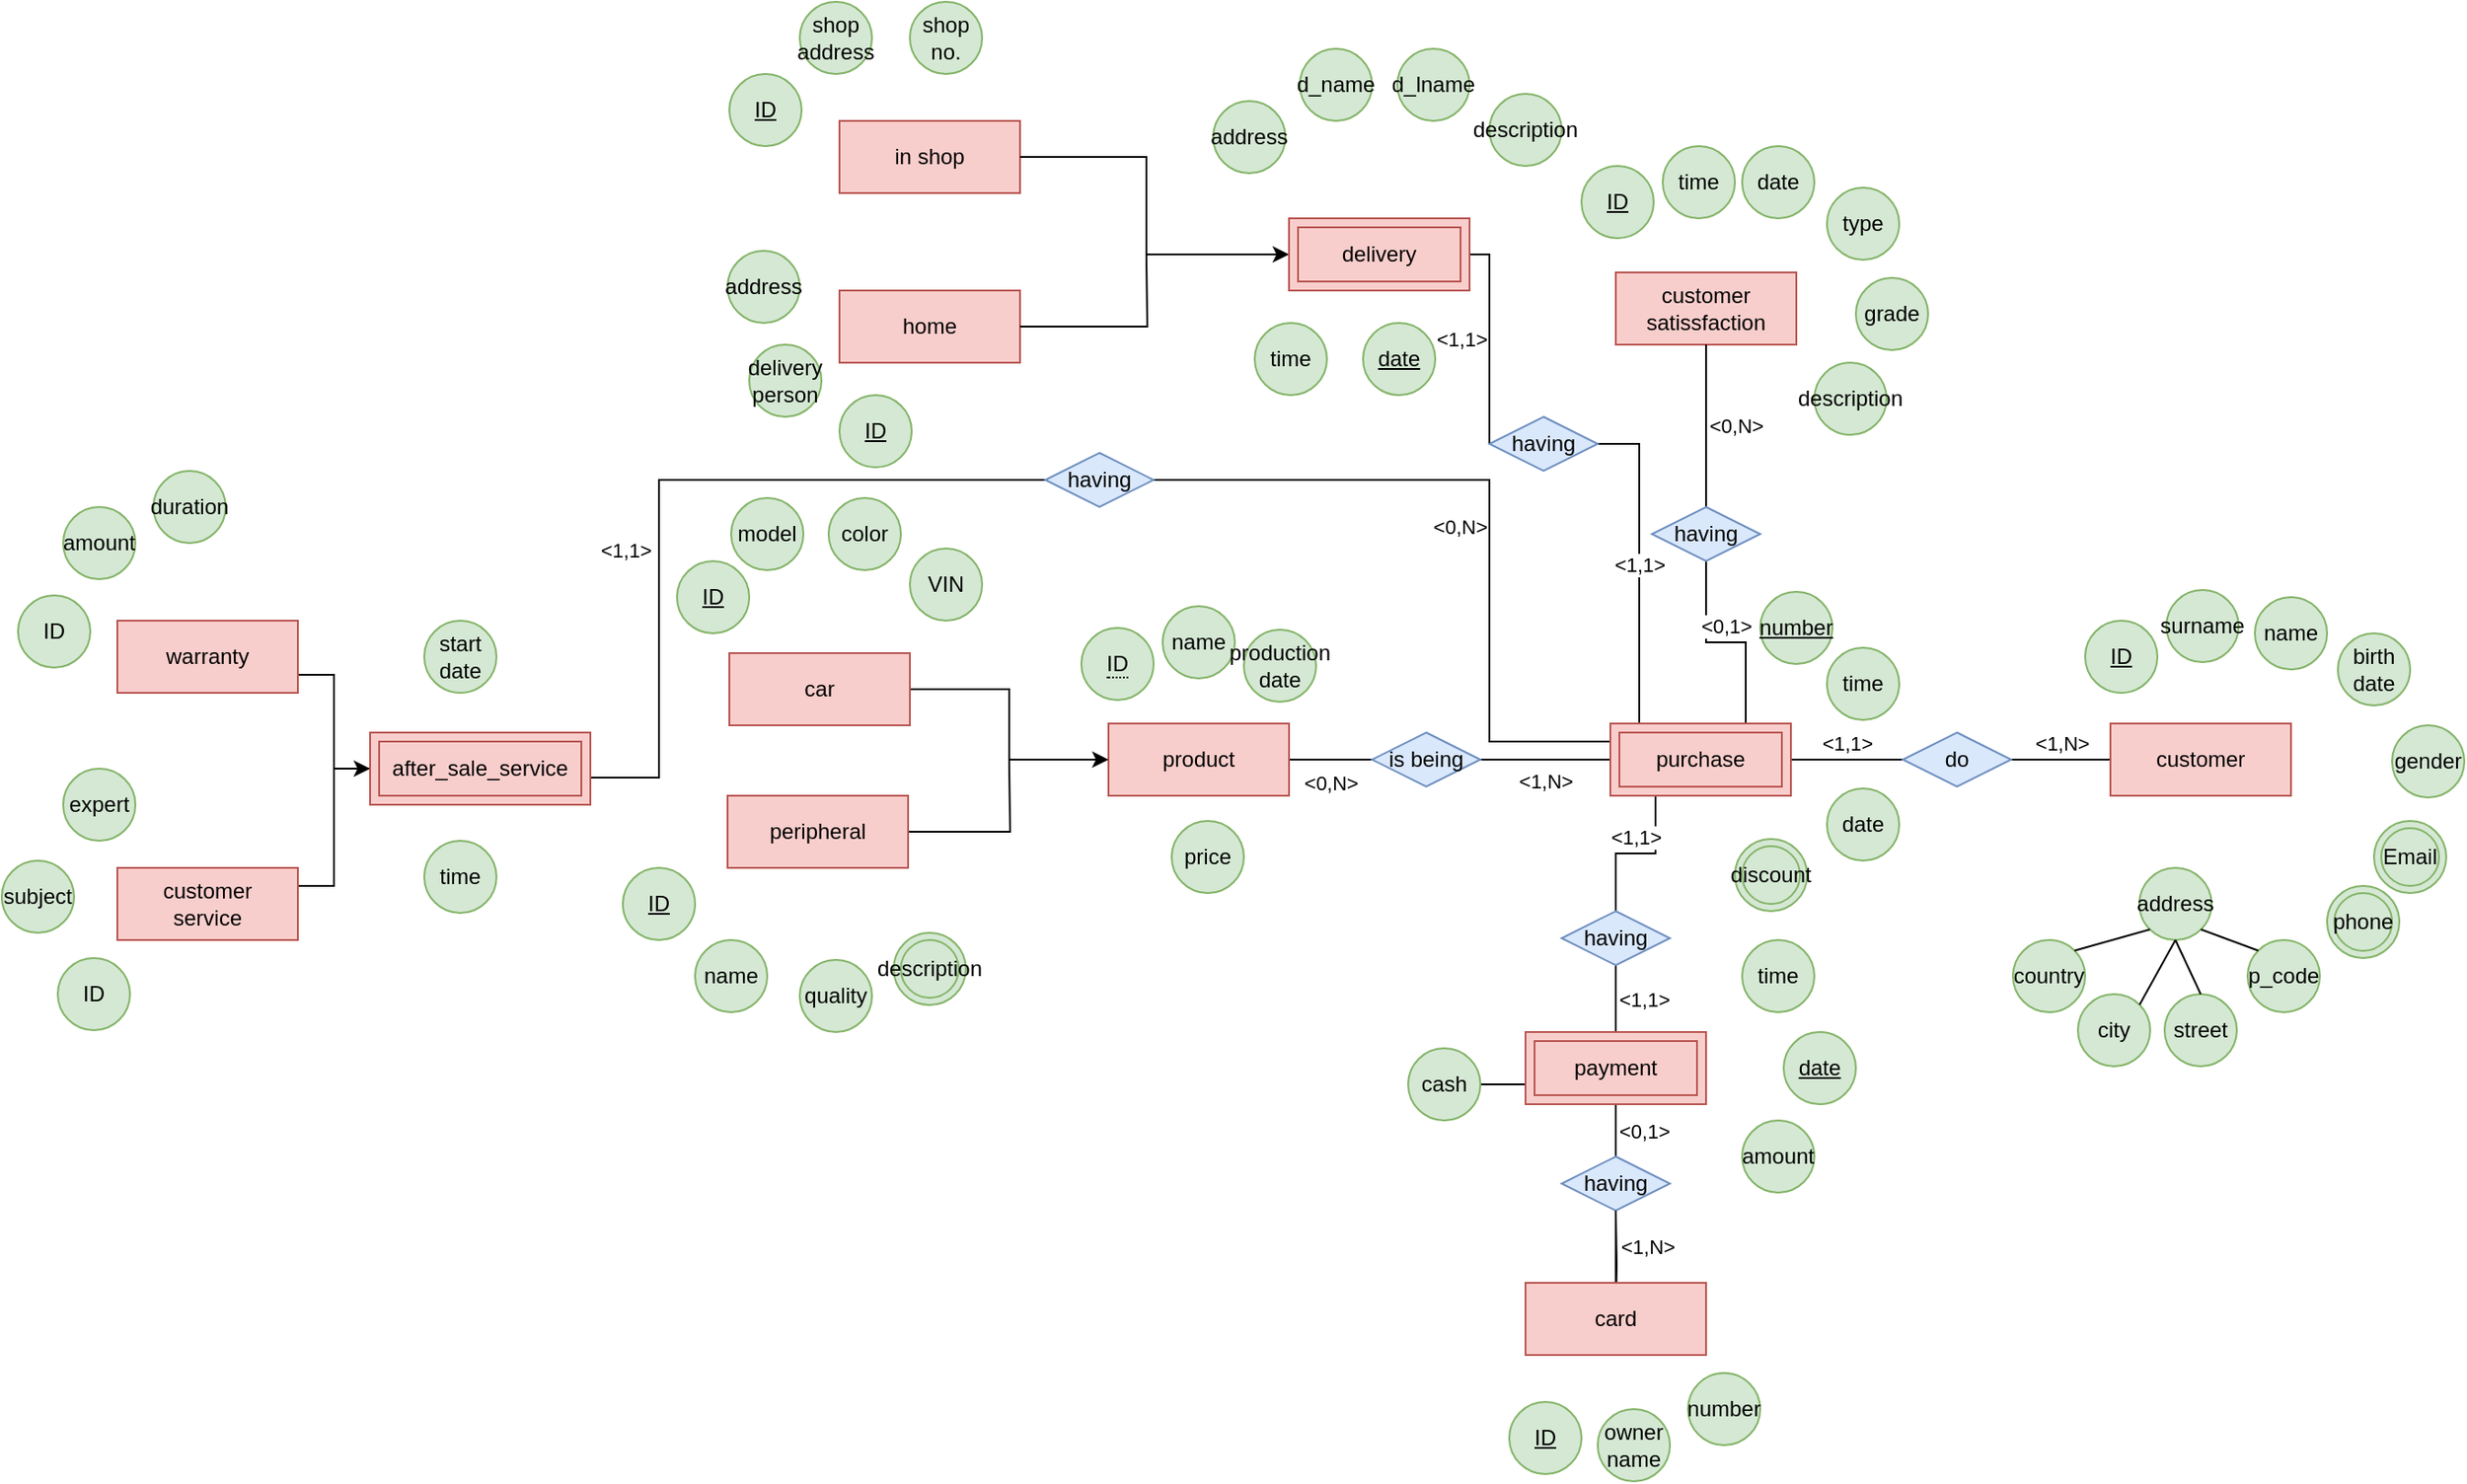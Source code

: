 <mxfile version="20.1.1" type="github">
  <diagram id="R2lEEEUBdFMjLlhIrx00" name="Page-1">
    <mxGraphModel dx="2773" dy="1679" grid="1" gridSize="10" guides="1" tooltips="1" connect="1" arrows="1" fold="1" page="1" pageScale="1" pageWidth="1100" pageHeight="850" math="0" shadow="0" extFonts="Permanent Marker^https://fonts.googleapis.com/css?family=Permanent+Marker">
      <root>
        <mxCell id="0" />
        <mxCell id="1" parent="0" />
        <mxCell id="QQLdnKHmHbcZTYwuZHdk-32" value="&amp;lt;1,N&amp;gt;" style="edgeStyle=orthogonalEdgeStyle;rounded=0;sketch=0;orthogonalLoop=1;jettySize=auto;exitX=0;exitY=0.5;exitDx=0;exitDy=0;entryX=1;entryY=0.5;entryDx=0;entryDy=0;endArrow=none;endFill=0;html=1;verticalAlign=bottom;" edge="1" parent="1" source="QQLdnKHmHbcZTYwuZHdk-13" target="QQLdnKHmHbcZTYwuZHdk-31">
          <mxGeometry relative="1" as="geometry">
            <mxPoint x="884" y="380" as="targetPoint" />
          </mxGeometry>
        </mxCell>
        <mxCell id="QQLdnKHmHbcZTYwuZHdk-13" value="customer" style="whiteSpace=wrap;html=1;align=center;rounded=0;sketch=0;fillColor=#f8cecc;strokeColor=#b85450;" vertex="1" parent="1">
          <mxGeometry x="864" y="360" width="100" height="40" as="geometry" />
        </mxCell>
        <mxCell id="QQLdnKHmHbcZTYwuZHdk-16" value="ID" style="ellipse;whiteSpace=wrap;html=1;align=center;rounded=0;sketch=0;fillColor=#d5e8d4;strokeColor=#82b366;fontStyle=4" vertex="1" parent="1">
          <mxGeometry x="850" y="303" width="40" height="40" as="geometry" />
        </mxCell>
        <mxCell id="QQLdnKHmHbcZTYwuZHdk-18" value="surname" style="ellipse;whiteSpace=wrap;html=1;align=center;rounded=0;sketch=0;fillColor=#d5e8d4;strokeColor=#82b366;" vertex="1" parent="1">
          <mxGeometry x="895" y="286" width="40" height="40" as="geometry" />
        </mxCell>
        <mxCell id="QQLdnKHmHbcZTYwuZHdk-19" value="name" style="ellipse;whiteSpace=wrap;html=1;align=center;rounded=0;sketch=0;fillColor=#d5e8d4;strokeColor=#82b366;fontStyle=0" vertex="1" parent="1">
          <mxGeometry x="944" y="290" width="40" height="40" as="geometry" />
        </mxCell>
        <mxCell id="QQLdnKHmHbcZTYwuZHdk-49" value="&amp;lt;0,N&amp;gt;" style="edgeStyle=orthogonalEdgeStyle;rounded=0;sketch=0;orthogonalLoop=1;jettySize=auto;html=1;exitX=1;exitY=0.5;exitDx=0;exitDy=0;entryX=0;entryY=0.5;entryDx=0;entryDy=0;endArrow=none;endFill=0;verticalAlign=top;" edge="1" parent="1" source="QQLdnKHmHbcZTYwuZHdk-22" target="QQLdnKHmHbcZTYwuZHdk-35">
          <mxGeometry relative="1" as="geometry" />
        </mxCell>
        <mxCell id="QQLdnKHmHbcZTYwuZHdk-22" value="product" style="whiteSpace=wrap;html=1;align=center;rounded=0;sketch=0;fillColor=#f8cecc;strokeColor=#b85450;" vertex="1" parent="1">
          <mxGeometry x="309" y="360" width="100" height="40" as="geometry" />
        </mxCell>
        <mxCell id="QQLdnKHmHbcZTYwuZHdk-23" value="&lt;span style=&quot;border-bottom: 1px dotted&quot;&gt;ID&lt;/span&gt;" style="ellipse;whiteSpace=wrap;html=1;align=center;rounded=0;sketch=0;fillColor=#d5e8d4;strokeColor=#82b366;" vertex="1" parent="1">
          <mxGeometry x="294" y="307" width="40" height="40" as="geometry" />
        </mxCell>
        <mxCell id="QQLdnKHmHbcZTYwuZHdk-24" value="name" style="ellipse;whiteSpace=wrap;html=1;align=center;rounded=0;sketch=0;fillColor=#d5e8d4;strokeColor=#82b366;" vertex="1" parent="1">
          <mxGeometry x="339" y="295" width="40" height="40" as="geometry" />
        </mxCell>
        <mxCell id="QQLdnKHmHbcZTYwuZHdk-25" value="production&lt;br&gt;date" style="ellipse;whiteSpace=wrap;html=1;align=center;rounded=0;sketch=0;fillColor=#d5e8d4;strokeColor=#82b366;" vertex="1" parent="1">
          <mxGeometry x="384" y="308" width="40" height="40" as="geometry" />
        </mxCell>
        <mxCell id="QQLdnKHmHbcZTYwuZHdk-36" value="&amp;lt;1,N&amp;gt;" style="edgeStyle=orthogonalEdgeStyle;rounded=0;sketch=0;orthogonalLoop=1;jettySize=auto;html=1;exitX=0;exitY=0.5;exitDx=0;exitDy=0;entryX=1;entryY=0.5;entryDx=0;entryDy=0;endArrow=none;endFill=0;verticalAlign=top;spacing=1;exitPerimeter=0;" edge="1" parent="1" source="QQLdnKHmHbcZTYwuZHdk-186" target="QQLdnKHmHbcZTYwuZHdk-35">
          <mxGeometry relative="1" as="geometry">
            <mxPoint x="587" y="380" as="sourcePoint" />
          </mxGeometry>
        </mxCell>
        <mxCell id="QQLdnKHmHbcZTYwuZHdk-40" value="&amp;lt;1,1&amp;gt;" style="edgeStyle=orthogonalEdgeStyle;rounded=0;sketch=0;orthogonalLoop=1;jettySize=auto;html=1;exitX=0.25;exitY=1;exitDx=0;exitDy=0;endArrow=none;endFill=0;entryX=0.5;entryY=0;entryDx=0;entryDy=0;verticalAlign=bottom;" edge="1" parent="1" source="QQLdnKHmHbcZTYwuZHdk-186" target="QQLdnKHmHbcZTYwuZHdk-39">
          <mxGeometry relative="1" as="geometry">
            <mxPoint x="637" y="400" as="sourcePoint" />
          </mxGeometry>
        </mxCell>
        <mxCell id="QQLdnKHmHbcZTYwuZHdk-91" value="&amp;lt;0,N&amp;gt;" style="edgeStyle=orthogonalEdgeStyle;rounded=0;sketch=0;orthogonalLoop=1;jettySize=auto;html=1;exitX=0;exitY=0.25;exitDx=0;exitDy=0;entryX=1;entryY=0.5;entryDx=0;entryDy=0;endArrow=none;endFill=0;labelPosition=left;verticalLabelPosition=bottom;align=right;verticalAlign=top;spacingBottom=0;" edge="1" parent="1" source="QQLdnKHmHbcZTYwuZHdk-186" target="QQLdnKHmHbcZTYwuZHdk-93">
          <mxGeometry relative="1" as="geometry">
            <mxPoint x="587" y="370" as="sourcePoint" />
            <Array as="points">
              <mxPoint x="520" y="370" />
              <mxPoint x="520" y="225" />
            </Array>
          </mxGeometry>
        </mxCell>
        <mxCell id="QQLdnKHmHbcZTYwuZHdk-96" value="&amp;lt;0,1&amp;gt;" style="edgeStyle=orthogonalEdgeStyle;rounded=0;sketch=0;orthogonalLoop=1;jettySize=auto;html=1;exitX=0.75;exitY=0;exitDx=0;exitDy=0;entryX=0.5;entryY=1;entryDx=0;entryDy=0;endArrow=none;endFill=0;verticalAlign=bottom;labelPosition=center;verticalLabelPosition=top;align=center;" edge="1" parent="1" source="QQLdnKHmHbcZTYwuZHdk-186" target="QQLdnKHmHbcZTYwuZHdk-95">
          <mxGeometry relative="1" as="geometry">
            <mxPoint x="662" y="360" as="sourcePoint" />
          </mxGeometry>
        </mxCell>
        <mxCell id="QQLdnKHmHbcZTYwuZHdk-33" value="&amp;lt;1,1&amp;gt;" style="edgeStyle=orthogonalEdgeStyle;rounded=0;sketch=0;orthogonalLoop=1;jettySize=auto;html=1;exitX=0;exitY=0.5;exitDx=0;exitDy=0;endArrow=none;endFill=0;verticalAlign=bottom;entryX=1;entryY=0.5;entryDx=0;entryDy=0;" edge="1" parent="1" source="QQLdnKHmHbcZTYwuZHdk-31" target="QQLdnKHmHbcZTYwuZHdk-186">
          <mxGeometry relative="1" as="geometry">
            <mxPoint x="690" y="380" as="targetPoint" />
          </mxGeometry>
        </mxCell>
        <mxCell id="QQLdnKHmHbcZTYwuZHdk-31" value="do" style="shape=rhombus;perimeter=rhombusPerimeter;whiteSpace=wrap;html=1;align=center;rounded=0;sketch=0;fillColor=#dae8fc;strokeColor=#6c8ebf;" vertex="1" parent="1">
          <mxGeometry x="749" y="365" width="60" height="30" as="geometry" />
        </mxCell>
        <mxCell id="QQLdnKHmHbcZTYwuZHdk-35" value="is being" style="shape=rhombus;perimeter=rhombusPerimeter;whiteSpace=wrap;html=1;align=center;rounded=0;sketch=0;fillColor=#dae8fc;strokeColor=#6c8ebf;" vertex="1" parent="1">
          <mxGeometry x="455" y="365" width="60" height="30" as="geometry" />
        </mxCell>
        <mxCell id="QQLdnKHmHbcZTYwuZHdk-54" value="&amp;lt;0,1&amp;gt;" style="edgeStyle=orthogonalEdgeStyle;rounded=0;sketch=0;orthogonalLoop=1;jettySize=auto;html=1;exitX=0.5;exitY=1;exitDx=0;exitDy=0;entryX=0.5;entryY=0;entryDx=0;entryDy=0;endArrow=none;endFill=0;labelPosition=right;verticalLabelPosition=middle;align=left;verticalAlign=middle;" edge="1" parent="1" source="QQLdnKHmHbcZTYwuZHdk-185" target="QQLdnKHmHbcZTYwuZHdk-53">
          <mxGeometry relative="1" as="geometry">
            <mxPoint x="590" y="570" as="sourcePoint" />
          </mxGeometry>
        </mxCell>
        <mxCell id="QQLdnKHmHbcZTYwuZHdk-41" value="&amp;lt;1,1&amp;gt;" style="edgeStyle=orthogonalEdgeStyle;rounded=0;sketch=0;orthogonalLoop=1;jettySize=auto;html=1;exitX=0.5;exitY=1;exitDx=0;exitDy=0;entryX=0.5;entryY=0;entryDx=0;entryDy=0;endArrow=none;endFill=0;labelPosition=right;verticalLabelPosition=middle;align=left;verticalAlign=middle;" edge="1" parent="1" source="QQLdnKHmHbcZTYwuZHdk-39" target="QQLdnKHmHbcZTYwuZHdk-185">
          <mxGeometry relative="1" as="geometry">
            <mxPoint x="590" y="530" as="targetPoint" />
          </mxGeometry>
        </mxCell>
        <mxCell id="QQLdnKHmHbcZTYwuZHdk-39" value="having" style="shape=rhombus;perimeter=rhombusPerimeter;whiteSpace=wrap;html=1;align=center;rounded=0;sketch=0;fillColor=#dae8fc;strokeColor=#6c8ebf;" vertex="1" parent="1">
          <mxGeometry x="560" y="464" width="60" height="30" as="geometry" />
        </mxCell>
        <mxCell id="QQLdnKHmHbcZTYwuZHdk-43" value="date" style="ellipse;whiteSpace=wrap;html=1;align=center;rounded=0;sketch=0;fillColor=#d5e8d4;strokeColor=#82b366;fontStyle=4" vertex="1" parent="1">
          <mxGeometry x="683" y="531" width="40" height="40" as="geometry" />
        </mxCell>
        <mxCell id="QQLdnKHmHbcZTYwuZHdk-44" value="amount" style="ellipse;whiteSpace=wrap;html=1;align=center;rounded=0;sketch=0;fillColor=#d5e8d4;strokeColor=#82b366;" vertex="1" parent="1">
          <mxGeometry x="660" y="580" width="40" height="40" as="geometry" />
        </mxCell>
        <mxCell id="QQLdnKHmHbcZTYwuZHdk-55" value="&amp;lt;1,N&amp;gt;" style="edgeStyle=orthogonalEdgeStyle;rounded=0;sketch=0;orthogonalLoop=1;jettySize=auto;html=1;exitX=0.5;exitY=1;exitDx=0;exitDy=0;entryX=0.5;entryY=0;entryDx=0;entryDy=0;endArrow=none;endFill=0;labelPosition=right;verticalLabelPosition=middle;align=left;verticalAlign=middle;" edge="1" parent="1" source="QQLdnKHmHbcZTYwuZHdk-53">
          <mxGeometry relative="1" as="geometry">
            <mxPoint x="590" y="670" as="targetPoint" />
          </mxGeometry>
        </mxCell>
        <mxCell id="QQLdnKHmHbcZTYwuZHdk-53" value="having" style="shape=rhombus;perimeter=rhombusPerimeter;whiteSpace=wrap;html=1;align=center;rounded=0;sketch=0;fillColor=#dae8fc;strokeColor=#6c8ebf;" vertex="1" parent="1">
          <mxGeometry x="560" y="600" width="60" height="30" as="geometry" />
        </mxCell>
        <mxCell id="QQLdnKHmHbcZTYwuZHdk-59" value="ID" style="ellipse;whiteSpace=wrap;html=1;align=center;rounded=0;sketch=0;fillColor=#d5e8d4;strokeColor=#82b366;fontStyle=4" vertex="1" parent="1">
          <mxGeometry x="531" y="736" width="40" height="40" as="geometry" />
        </mxCell>
        <mxCell id="QQLdnKHmHbcZTYwuZHdk-60" value="owner&lt;br&gt;name" style="ellipse;whiteSpace=wrap;html=1;align=center;rounded=0;sketch=0;fillColor=#d5e8d4;strokeColor=#82b366;" vertex="1" parent="1">
          <mxGeometry x="580" y="740" width="40" height="40" as="geometry" />
        </mxCell>
        <mxCell id="QQLdnKHmHbcZTYwuZHdk-65" style="edgeStyle=orthogonalEdgeStyle;rounded=0;sketch=0;orthogonalLoop=1;jettySize=auto;html=1;exitX=1;exitY=0.5;exitDx=0;exitDy=0;entryX=0;entryY=0.5;entryDx=0;entryDy=0;endArrow=none;endFill=0;" edge="1" parent="1" source="QQLdnKHmHbcZTYwuZHdk-64" target="QQLdnKHmHbcZTYwuZHdk-185">
          <mxGeometry relative="1" as="geometry">
            <mxPoint x="540" y="560" as="targetPoint" />
          </mxGeometry>
        </mxCell>
        <mxCell id="QQLdnKHmHbcZTYwuZHdk-64" value="cash" style="ellipse;whiteSpace=wrap;html=1;align=center;rounded=0;sketch=0;fillColor=#d5e8d4;strokeColor=#82b366;" vertex="1" parent="1">
          <mxGeometry x="475" y="540" width="40" height="40" as="geometry" />
        </mxCell>
        <mxCell id="QQLdnKHmHbcZTYwuZHdk-69" style="edgeStyle=orthogonalEdgeStyle;rounded=0;sketch=0;orthogonalLoop=1;jettySize=auto;html=1;exitX=1;exitY=0.5;exitDx=0;exitDy=0;entryX=0;entryY=0.5;entryDx=0;entryDy=0;endArrow=classic;endFill=1;" edge="1" parent="1" source="QQLdnKHmHbcZTYwuZHdk-70" target="QQLdnKHmHbcZTYwuZHdk-22">
          <mxGeometry relative="1" as="geometry">
            <mxPoint x="205" y="380" as="targetPoint" />
          </mxGeometry>
        </mxCell>
        <mxCell id="QQLdnKHmHbcZTYwuZHdk-70" value="car" style="whiteSpace=wrap;html=1;align=center;rounded=0;sketch=0;fillColor=#f8cecc;strokeColor=#b85450;" vertex="1" parent="1">
          <mxGeometry x="99" y="321" width="100" height="40" as="geometry" />
        </mxCell>
        <mxCell id="QQLdnKHmHbcZTYwuZHdk-71" value="ID" style="ellipse;whiteSpace=wrap;html=1;align=center;rounded=0;sketch=0;fillColor=#d5e8d4;strokeColor=#82b366;fontStyle=4" vertex="1" parent="1">
          <mxGeometry x="70" y="270" width="40" height="40" as="geometry" />
        </mxCell>
        <mxCell id="QQLdnKHmHbcZTYwuZHdk-72" value="model" style="ellipse;whiteSpace=wrap;html=1;align=center;rounded=0;sketch=0;fillColor=#d5e8d4;strokeColor=#82b366;" vertex="1" parent="1">
          <mxGeometry x="100" y="235" width="40" height="40" as="geometry" />
        </mxCell>
        <mxCell id="QQLdnKHmHbcZTYwuZHdk-73" value="color" style="ellipse;whiteSpace=wrap;html=1;align=center;rounded=0;sketch=0;fillColor=#d5e8d4;strokeColor=#82b366;" vertex="1" parent="1">
          <mxGeometry x="154" y="235" width="40" height="40" as="geometry" />
        </mxCell>
        <mxCell id="QQLdnKHmHbcZTYwuZHdk-89" style="edgeStyle=orthogonalEdgeStyle;rounded=0;sketch=0;orthogonalLoop=1;jettySize=auto;html=1;exitX=1;exitY=0.5;exitDx=0;exitDy=0;endArrow=none;endFill=0;" edge="1" parent="1" source="QQLdnKHmHbcZTYwuZHdk-84">
          <mxGeometry relative="1" as="geometry">
            <mxPoint x="254" y="380" as="targetPoint" />
          </mxGeometry>
        </mxCell>
        <mxCell id="QQLdnKHmHbcZTYwuZHdk-84" value="peripheral" style="whiteSpace=wrap;html=1;align=center;rounded=0;sketch=0;fillColor=#f8cecc;strokeColor=#b85450;" vertex="1" parent="1">
          <mxGeometry x="98" y="400" width="100" height="40" as="geometry" />
        </mxCell>
        <mxCell id="QQLdnKHmHbcZTYwuZHdk-86" value="ID" style="ellipse;whiteSpace=wrap;html=1;align=center;rounded=0;sketch=0;fillColor=#d5e8d4;strokeColor=#82b366;fontStyle=4" vertex="1" parent="1">
          <mxGeometry x="40" y="440" width="40" height="40" as="geometry" />
        </mxCell>
        <mxCell id="QQLdnKHmHbcZTYwuZHdk-88" value="name" style="ellipse;whiteSpace=wrap;html=1;align=center;rounded=0;sketch=0;fillColor=#d5e8d4;strokeColor=#82b366;" vertex="1" parent="1">
          <mxGeometry x="80" y="480" width="40" height="40" as="geometry" />
        </mxCell>
        <mxCell id="QQLdnKHmHbcZTYwuZHdk-92" value="customer&lt;br&gt;satissfaction" style="whiteSpace=wrap;html=1;align=center;rounded=0;sketch=0;fillColor=#f8cecc;strokeColor=#b85450;" vertex="1" parent="1">
          <mxGeometry x="590" y="110" width="100" height="40" as="geometry" />
        </mxCell>
        <mxCell id="QQLdnKHmHbcZTYwuZHdk-94" value="&amp;lt;1,1&amp;gt;" style="edgeStyle=orthogonalEdgeStyle;rounded=0;sketch=0;orthogonalLoop=1;jettySize=auto;html=1;exitX=0;exitY=0.5;exitDx=0;exitDy=0;entryX=1;entryY=0.5;entryDx=0;entryDy=0;endArrow=none;endFill=0;labelPosition=left;verticalLabelPosition=middle;align=right;verticalAlign=middle;horizontal=1;spacing=5;spacingBottom=-40;" edge="1" parent="1" source="QQLdnKHmHbcZTYwuZHdk-93" target="QQLdnKHmHbcZTYwuZHdk-183">
          <mxGeometry relative="1" as="geometry">
            <mxPoint y="380" as="targetPoint" />
            <Array as="points">
              <mxPoint x="60" y="225" />
              <mxPoint x="60" y="390" />
              <mxPoint y="390" />
              <mxPoint y="385" />
            </Array>
          </mxGeometry>
        </mxCell>
        <mxCell id="QQLdnKHmHbcZTYwuZHdk-93" value="having" style="shape=rhombus;perimeter=rhombusPerimeter;whiteSpace=wrap;html=1;align=center;rounded=0;sketch=0;fillColor=#dae8fc;strokeColor=#6c8ebf;" vertex="1" parent="1">
          <mxGeometry x="274" y="210" width="60" height="30" as="geometry" />
        </mxCell>
        <mxCell id="QQLdnKHmHbcZTYwuZHdk-97" value="&amp;lt;0,N&amp;gt;" style="edgeStyle=orthogonalEdgeStyle;rounded=0;sketch=0;orthogonalLoop=1;jettySize=auto;html=1;exitX=0.5;exitY=0;exitDx=0;exitDy=0;entryX=0.5;entryY=1;entryDx=0;entryDy=0;endArrow=none;endFill=0;labelPosition=right;verticalLabelPosition=middle;align=left;verticalAlign=middle;" edge="1" parent="1" source="QQLdnKHmHbcZTYwuZHdk-95" target="QQLdnKHmHbcZTYwuZHdk-92">
          <mxGeometry relative="1" as="geometry" />
        </mxCell>
        <mxCell id="QQLdnKHmHbcZTYwuZHdk-95" value="having" style="shape=rhombus;perimeter=rhombusPerimeter;whiteSpace=wrap;html=1;align=center;rounded=0;sketch=0;fillColor=#dae8fc;strokeColor=#6c8ebf;" vertex="1" parent="1">
          <mxGeometry x="610" y="240" width="60" height="30" as="geometry" />
        </mxCell>
        <mxCell id="QQLdnKHmHbcZTYwuZHdk-98" value="address" style="ellipse;whiteSpace=wrap;html=1;align=center;rounded=0;sketch=0;fillColor=#d5e8d4;strokeColor=#82b366;" vertex="1" parent="1">
          <mxGeometry x="880" y="440" width="40" height="40" as="geometry" />
        </mxCell>
        <mxCell id="QQLdnKHmHbcZTYwuZHdk-99" value="phone" style="ellipse;whiteSpace=wrap;html=1;align=center;rounded=0;sketch=0;shape=doubleEllipse;fillColor=#d5e8d4;strokeColor=#82b366;" vertex="1" parent="1">
          <mxGeometry x="984" y="450" width="40" height="40" as="geometry" />
        </mxCell>
        <mxCell id="QQLdnKHmHbcZTYwuZHdk-105" style="edgeStyle=orthogonalEdgeStyle;rounded=0;sketch=0;orthogonalLoop=1;jettySize=auto;html=1;exitX=1;exitY=0.75;exitDx=0;exitDy=0;entryX=0;entryY=0.5;entryDx=0;entryDy=0;endArrow=none;endFill=0;" edge="1" parent="1" source="QQLdnKHmHbcZTYwuZHdk-102" target="QQLdnKHmHbcZTYwuZHdk-183">
          <mxGeometry relative="1" as="geometry">
            <mxPoint x="-100" y="380" as="targetPoint" />
          </mxGeometry>
        </mxCell>
        <mxCell id="QQLdnKHmHbcZTYwuZHdk-102" value="warranty" style="whiteSpace=wrap;html=1;align=center;rounded=0;sketch=0;fillColor=#f8cecc;strokeColor=#b85450;" vertex="1" parent="1">
          <mxGeometry x="-240" y="303" width="100" height="40" as="geometry" />
        </mxCell>
        <mxCell id="QQLdnKHmHbcZTYwuZHdk-104" style="edgeStyle=orthogonalEdgeStyle;rounded=0;sketch=0;orthogonalLoop=1;jettySize=auto;html=1;exitX=1;exitY=0.25;exitDx=0;exitDy=0;entryX=0;entryY=0.5;entryDx=0;entryDy=0;endArrow=classic;endFill=1;" edge="1" parent="1" source="QQLdnKHmHbcZTYwuZHdk-103" target="QQLdnKHmHbcZTYwuZHdk-183">
          <mxGeometry relative="1" as="geometry">
            <mxPoint x="-100" y="400" as="targetPoint" />
          </mxGeometry>
        </mxCell>
        <mxCell id="QQLdnKHmHbcZTYwuZHdk-103" value="customer&lt;br&gt;service" style="whiteSpace=wrap;html=1;align=center;rounded=0;sketch=0;fillColor=#f8cecc;strokeColor=#b85450;" vertex="1" parent="1">
          <mxGeometry x="-240" y="440" width="100" height="40" as="geometry" />
        </mxCell>
        <mxCell id="QQLdnKHmHbcZTYwuZHdk-106" value="amount" style="ellipse;whiteSpace=wrap;html=1;align=center;rounded=0;sketch=0;fillColor=#d5e8d4;strokeColor=#82b366;" vertex="1" parent="1">
          <mxGeometry x="-270" y="240" width="40" height="40" as="geometry" />
        </mxCell>
        <mxCell id="QQLdnKHmHbcZTYwuZHdk-107" value="subject" style="ellipse;whiteSpace=wrap;html=1;align=center;rounded=0;sketch=0;fillColor=#d5e8d4;strokeColor=#82b366;" vertex="1" parent="1">
          <mxGeometry x="-304" y="436" width="40" height="40" as="geometry" />
        </mxCell>
        <mxCell id="QQLdnKHmHbcZTYwuZHdk-149" value="&amp;lt;1,1&amp;gt;" style="edgeStyle=orthogonalEdgeStyle;rounded=0;sketch=0;orthogonalLoop=1;jettySize=auto;html=1;exitX=1;exitY=0.5;exitDx=0;exitDy=0;entryX=0;entryY=0.5;entryDx=0;entryDy=0;endArrow=none;endFill=0;strokeColor=#000000;labelPosition=left;verticalLabelPosition=middle;align=right;verticalAlign=middle;" edge="1" parent="1" target="QQLdnKHmHbcZTYwuZHdk-147">
          <mxGeometry relative="1" as="geometry">
            <mxPoint x="509" y="100" as="sourcePoint" />
            <Array as="points">
              <mxPoint x="520" y="100" />
            </Array>
          </mxGeometry>
        </mxCell>
        <mxCell id="QQLdnKHmHbcZTYwuZHdk-114" value="address" style="ellipse;whiteSpace=wrap;html=1;align=center;rounded=0;sketch=0;fillColor=#d5e8d4;strokeColor=#82b366;" vertex="1" parent="1">
          <mxGeometry x="367" y="15" width="40" height="40" as="geometry" />
        </mxCell>
        <mxCell id="QQLdnKHmHbcZTYwuZHdk-115" value="d_name" style="ellipse;whiteSpace=wrap;html=1;align=center;rounded=0;sketch=0;fillColor=#d5e8d4;strokeColor=#82b366;" vertex="1" parent="1">
          <mxGeometry x="415" y="-14" width="40" height="40" as="geometry" />
        </mxCell>
        <mxCell id="QQLdnKHmHbcZTYwuZHdk-122" value="in shop" style="whiteSpace=wrap;html=1;align=center;rounded=0;sketch=0;fillColor=#f8cecc;strokeColor=#b85450;" vertex="1" parent="1">
          <mxGeometry x="160" y="26" width="100" height="40" as="geometry" />
        </mxCell>
        <mxCell id="QQLdnKHmHbcZTYwuZHdk-123" value="home" style="whiteSpace=wrap;html=1;align=center;rounded=0;sketch=0;fillColor=#f8cecc;strokeColor=#b85450;" vertex="1" parent="1">
          <mxGeometry x="160" y="120" width="100" height="40" as="geometry" />
        </mxCell>
        <mxCell id="QQLdnKHmHbcZTYwuZHdk-124" value="start&lt;br&gt;date" style="ellipse;whiteSpace=wrap;html=1;align=center;rounded=0;sketch=0;fillColor=#d5e8d4;strokeColor=#82b366;" vertex="1" parent="1">
          <mxGeometry x="-70" y="303" width="40" height="40" as="geometry" />
        </mxCell>
        <mxCell id="QQLdnKHmHbcZTYwuZHdk-125" value="duration" style="ellipse;whiteSpace=wrap;html=1;align=center;rounded=0;sketch=0;fillColor=#d5e8d4;strokeColor=#82b366;" vertex="1" parent="1">
          <mxGeometry x="-220" y="220" width="40" height="40" as="geometry" />
        </mxCell>
        <mxCell id="QQLdnKHmHbcZTYwuZHdk-128" style="edgeStyle=orthogonalEdgeStyle;rounded=0;sketch=0;orthogonalLoop=1;jettySize=auto;html=1;exitX=1;exitY=0.5;exitDx=0;exitDy=0;entryX=0;entryY=0.5;entryDx=0;entryDy=0;endArrow=classic;endFill=1;" edge="1" parent="1" source="QQLdnKHmHbcZTYwuZHdk-122" target="QQLdnKHmHbcZTYwuZHdk-188">
          <mxGeometry relative="1" as="geometry">
            <mxPoint x="269" y="60.5" as="sourcePoint" />
            <mxPoint x="409" y="100" as="targetPoint" />
            <Array as="points">
              <mxPoint x="330" y="46" />
              <mxPoint x="330" y="100" />
            </Array>
          </mxGeometry>
        </mxCell>
        <mxCell id="QQLdnKHmHbcZTYwuZHdk-129" style="edgeStyle=orthogonalEdgeStyle;rounded=0;sketch=0;orthogonalLoop=1;jettySize=auto;html=1;exitX=1;exitY=0.5;exitDx=0;exitDy=0;endArrow=none;endFill=0;" edge="1" parent="1" source="QQLdnKHmHbcZTYwuZHdk-123">
          <mxGeometry relative="1" as="geometry">
            <mxPoint x="330" y="100" as="targetPoint" />
            <mxPoint x="268" y="139.5" as="sourcePoint" />
          </mxGeometry>
        </mxCell>
        <mxCell id="QQLdnKHmHbcZTYwuZHdk-134" value="country" style="ellipse;whiteSpace=wrap;html=1;align=center;rounded=0;sketch=0;fillColor=#d5e8d4;strokeColor=#82b366;" vertex="1" parent="1">
          <mxGeometry x="810" y="480" width="40" height="40" as="geometry" />
        </mxCell>
        <mxCell id="QQLdnKHmHbcZTYwuZHdk-135" value="city" style="ellipse;whiteSpace=wrap;html=1;align=center;rounded=0;sketch=0;fillColor=#d5e8d4;strokeColor=#82b366;" vertex="1" parent="1">
          <mxGeometry x="846" y="510" width="40" height="40" as="geometry" />
        </mxCell>
        <mxCell id="QQLdnKHmHbcZTYwuZHdk-136" value="street" style="ellipse;whiteSpace=wrap;html=1;align=center;rounded=0;sketch=0;fillColor=#d5e8d4;strokeColor=#82b366;" vertex="1" parent="1">
          <mxGeometry x="894" y="510" width="40" height="40" as="geometry" />
        </mxCell>
        <mxCell id="QQLdnKHmHbcZTYwuZHdk-137" value="p_code" style="ellipse;whiteSpace=wrap;html=1;align=center;rounded=0;sketch=0;fillColor=#d5e8d4;strokeColor=#82b366;" vertex="1" parent="1">
          <mxGeometry x="940" y="480" width="40" height="40" as="geometry" />
        </mxCell>
        <mxCell id="QQLdnKHmHbcZTYwuZHdk-138" value="" style="endArrow=none;html=1;rounded=0;sketch=0;entryX=0;entryY=1;entryDx=0;entryDy=0;exitX=1;exitY=0;exitDx=0;exitDy=0;fillColor=#d5e8d4;strokeColor=#000000;" edge="1" parent="1" source="QQLdnKHmHbcZTYwuZHdk-134" target="QQLdnKHmHbcZTYwuZHdk-98">
          <mxGeometry relative="1" as="geometry">
            <mxPoint x="240" y="430" as="sourcePoint" />
            <mxPoint x="400" y="430" as="targetPoint" />
          </mxGeometry>
        </mxCell>
        <mxCell id="QQLdnKHmHbcZTYwuZHdk-139" value="" style="endArrow=none;html=1;rounded=0;sketch=0;entryX=0.5;entryY=1;entryDx=0;entryDy=0;exitX=1;exitY=0;exitDx=0;exitDy=0;fillColor=#d5e8d4;strokeColor=#000000;" edge="1" parent="1" source="QQLdnKHmHbcZTYwuZHdk-135" target="QQLdnKHmHbcZTYwuZHdk-98">
          <mxGeometry relative="1" as="geometry">
            <mxPoint x="240" y="430" as="sourcePoint" />
            <mxPoint x="400" y="430" as="targetPoint" />
          </mxGeometry>
        </mxCell>
        <mxCell id="QQLdnKHmHbcZTYwuZHdk-140" value="" style="endArrow=none;html=1;rounded=0;sketch=0;entryX=0.5;entryY=1;entryDx=0;entryDy=0;exitX=0.5;exitY=0;exitDx=0;exitDy=0;fillColor=#d5e8d4;strokeColor=#000000;" edge="1" parent="1" source="QQLdnKHmHbcZTYwuZHdk-136" target="QQLdnKHmHbcZTYwuZHdk-98">
          <mxGeometry relative="1" as="geometry">
            <mxPoint x="240" y="430" as="sourcePoint" />
            <mxPoint x="400" y="430" as="targetPoint" />
          </mxGeometry>
        </mxCell>
        <mxCell id="QQLdnKHmHbcZTYwuZHdk-141" value="" style="endArrow=none;html=1;rounded=0;sketch=0;entryX=0;entryY=0;entryDx=0;entryDy=0;exitX=1;exitY=1;exitDx=0;exitDy=0;fillColor=#d5e8d4;strokeColor=#000000;" edge="1" parent="1" source="QQLdnKHmHbcZTYwuZHdk-98" target="QQLdnKHmHbcZTYwuZHdk-137">
          <mxGeometry relative="1" as="geometry">
            <mxPoint x="240" y="430" as="sourcePoint" />
            <mxPoint x="400" y="430" as="targetPoint" />
          </mxGeometry>
        </mxCell>
        <mxCell id="QQLdnKHmHbcZTYwuZHdk-184" value="&amp;lt;1,1&amp;gt;" style="edgeStyle=orthogonalEdgeStyle;rounded=0;sketch=0;orthogonalLoop=1;jettySize=auto;html=1;exitX=1;exitY=0.5;exitDx=0;exitDy=0;entryX=0.16;entryY=0.025;entryDx=0;entryDy=0;entryPerimeter=0;fontColor=none;endArrow=none;endFill=0;strokeColor=#000000;" edge="1" parent="1" source="QQLdnKHmHbcZTYwuZHdk-147" target="QQLdnKHmHbcZTYwuZHdk-186">
          <mxGeometry relative="1" as="geometry">
            <mxPoint x="605" y="358" as="targetPoint" />
          </mxGeometry>
        </mxCell>
        <mxCell id="QQLdnKHmHbcZTYwuZHdk-147" value="having" style="shape=rhombus;perimeter=rhombusPerimeter;whiteSpace=wrap;html=1;align=center;rounded=0;sketch=0;fillColor=#dae8fc;strokeColor=#6c8ebf;" vertex="1" parent="1">
          <mxGeometry x="520" y="190" width="60" height="30" as="geometry" />
        </mxCell>
        <mxCell id="QQLdnKHmHbcZTYwuZHdk-152" value="birth&lt;br&gt;date" style="ellipse;whiteSpace=wrap;html=1;align=center;rounded=0;sketch=0;fillColor=#d5e8d4;strokeColor=#82b366;fontStyle=0" vertex="1" parent="1">
          <mxGeometry x="990" y="310" width="40" height="40" as="geometry" />
        </mxCell>
        <mxCell id="QQLdnKHmHbcZTYwuZHdk-154" value="ID" style="ellipse;whiteSpace=wrap;html=1;align=center;rounded=0;sketch=0;fillColor=#d5e8d4;strokeColor=#82b366;fontStyle=4" vertex="1" parent="1">
          <mxGeometry x="571" y="51" width="40" height="40" as="geometry" />
        </mxCell>
        <mxCell id="QQLdnKHmHbcZTYwuZHdk-155" value="time" style="ellipse;whiteSpace=wrap;html=1;align=center;rounded=0;sketch=0;fillColor=#d5e8d4;strokeColor=#82b366;" vertex="1" parent="1">
          <mxGeometry x="616" y="40" width="40" height="40" as="geometry" />
        </mxCell>
        <mxCell id="QQLdnKHmHbcZTYwuZHdk-156" value="date" style="ellipse;whiteSpace=wrap;html=1;align=center;rounded=0;sketch=0;fillColor=#d5e8d4;strokeColor=#82b366;" vertex="1" parent="1">
          <mxGeometry x="660" y="40" width="40" height="40" as="geometry" />
        </mxCell>
        <mxCell id="QQLdnKHmHbcZTYwuZHdk-157" value="type" style="ellipse;whiteSpace=wrap;html=1;align=center;rounded=0;sketch=0;fillColor=#d5e8d4;strokeColor=#82b366;" vertex="1" parent="1">
          <mxGeometry x="707" y="63" width="40" height="40" as="geometry" />
        </mxCell>
        <mxCell id="QQLdnKHmHbcZTYwuZHdk-158" value="grade" style="ellipse;whiteSpace=wrap;html=1;align=center;rounded=0;sketch=0;fillColor=#d5e8d4;strokeColor=#82b366;" vertex="1" parent="1">
          <mxGeometry x="723" y="113" width="40" height="40" as="geometry" />
        </mxCell>
        <mxCell id="QQLdnKHmHbcZTYwuZHdk-160" value="time" style="ellipse;whiteSpace=wrap;html=1;align=center;rounded=0;sketch=0;fillColor=#d5e8d4;strokeColor=#82b366;" vertex="1" parent="1">
          <mxGeometry x="390" y="138" width="40" height="40" as="geometry" />
        </mxCell>
        <mxCell id="QQLdnKHmHbcZTYwuZHdk-161" value="date" style="ellipse;whiteSpace=wrap;html=1;align=center;rounded=0;sketch=0;fillColor=#d5e8d4;strokeColor=#82b366;fontStyle=4" vertex="1" parent="1">
          <mxGeometry x="450" y="138" width="40" height="40" as="geometry" />
        </mxCell>
        <mxCell id="QQLdnKHmHbcZTYwuZHdk-162" value="address" style="ellipse;whiteSpace=wrap;html=1;align=center;rounded=0;sketch=0;fillColor=#d5e8d4;strokeColor=#82b366;" vertex="1" parent="1">
          <mxGeometry x="98" y="98" width="40" height="40" as="geometry" />
        </mxCell>
        <mxCell id="QQLdnKHmHbcZTYwuZHdk-163" value="delivery&lt;br&gt;person" style="ellipse;whiteSpace=wrap;html=1;align=center;rounded=0;sketch=0;fillColor=#d5e8d4;strokeColor=#82b366;" vertex="1" parent="1">
          <mxGeometry x="110" y="150" width="40" height="40" as="geometry" />
        </mxCell>
        <mxCell id="QQLdnKHmHbcZTYwuZHdk-164" value="shop&lt;br&gt;address" style="ellipse;whiteSpace=wrap;html=1;align=center;rounded=0;sketch=0;fillColor=#d5e8d4;strokeColor=#82b366;" vertex="1" parent="1">
          <mxGeometry x="138" y="-40" width="40" height="40" as="geometry" />
        </mxCell>
        <mxCell id="QQLdnKHmHbcZTYwuZHdk-165" value="ID" style="ellipse;whiteSpace=wrap;html=1;align=center;rounded=0;sketch=0;fillColor=#d5e8d4;strokeColor=#82b366;fontStyle=4" vertex="1" parent="1">
          <mxGeometry x="99" width="40" height="40" as="geometry" />
        </mxCell>
        <mxCell id="QQLdnKHmHbcZTYwuZHdk-166" value="VIN" style="ellipse;whiteSpace=wrap;html=1;align=center;rounded=0;sketch=0;fillColor=#d5e8d4;strokeColor=#82b366;" vertex="1" parent="1">
          <mxGeometry x="199" y="263" width="40" height="40" as="geometry" />
        </mxCell>
        <mxCell id="QQLdnKHmHbcZTYwuZHdk-167" value="price" style="ellipse;whiteSpace=wrap;html=1;align=center;rounded=0;sketch=0;fillColor=#d5e8d4;strokeColor=#82b366;" vertex="1" parent="1">
          <mxGeometry x="344" y="414" width="40" height="40" as="geometry" />
        </mxCell>
        <mxCell id="QQLdnKHmHbcZTYwuZHdk-168" value="time" style="ellipse;whiteSpace=wrap;html=1;align=center;rounded=0;sketch=0;fillColor=#d5e8d4;strokeColor=#82b366;" vertex="1" parent="1">
          <mxGeometry x="-70" y="425" width="40" height="40" as="geometry" />
        </mxCell>
        <mxCell id="QQLdnKHmHbcZTYwuZHdk-170" value="expert" style="ellipse;whiteSpace=wrap;html=1;align=center;rounded=0;sketch=0;fillColor=#d5e8d4;strokeColor=#82b366;" vertex="1" parent="1">
          <mxGeometry x="-270" y="385" width="40" height="40" as="geometry" />
        </mxCell>
        <mxCell id="QQLdnKHmHbcZTYwuZHdk-171" value="ID" style="ellipse;whiteSpace=wrap;html=1;align=center;rounded=0;sketch=0;fillColor=#d5e8d4;strokeColor=#82b366;" vertex="1" parent="1">
          <mxGeometry x="-273" y="490" width="40" height="40" as="geometry" />
        </mxCell>
        <mxCell id="QQLdnKHmHbcZTYwuZHdk-172" value="time" style="ellipse;whiteSpace=wrap;html=1;align=center;rounded=0;sketch=0;fillColor=#d5e8d4;strokeColor=#82b366;" vertex="1" parent="1">
          <mxGeometry x="660" y="480" width="40" height="40" as="geometry" />
        </mxCell>
        <mxCell id="QQLdnKHmHbcZTYwuZHdk-174" value="number" style="ellipse;whiteSpace=wrap;html=1;align=center;rounded=0;sketch=0;fillColor=#d5e8d4;strokeColor=#82b366;fontStyle=4" vertex="1" parent="1">
          <mxGeometry x="670" y="287" width="40" height="40" as="geometry" />
        </mxCell>
        <mxCell id="QQLdnKHmHbcZTYwuZHdk-175" value="time" style="ellipse;whiteSpace=wrap;html=1;align=center;rounded=0;sketch=0;fillColor=#d5e8d4;strokeColor=#82b366;" vertex="1" parent="1">
          <mxGeometry x="707" y="318" width="40" height="40" as="geometry" />
        </mxCell>
        <mxCell id="QQLdnKHmHbcZTYwuZHdk-176" value="date" style="ellipse;whiteSpace=wrap;html=1;align=center;rounded=0;sketch=0;fillColor=#d5e8d4;strokeColor=#82b366;" vertex="1" parent="1">
          <mxGeometry x="707" y="396" width="40" height="40" as="geometry" />
        </mxCell>
        <mxCell id="QQLdnKHmHbcZTYwuZHdk-177" value="ID" style="ellipse;whiteSpace=wrap;html=1;align=center;rounded=0;sketch=0;fillColor=#d5e8d4;strokeColor=#82b366;" vertex="1" parent="1">
          <mxGeometry x="-295" y="289" width="40" height="40" as="geometry" />
        </mxCell>
        <mxCell id="QQLdnKHmHbcZTYwuZHdk-181" value="" style="edgeStyle=orthogonalEdgeStyle;rounded=0;sketch=0;orthogonalLoop=1;jettySize=auto;html=1;fontColor=none;endArrow=none;endFill=0;strokeColor=#000000;" edge="1" parent="1" target="QQLdnKHmHbcZTYwuZHdk-53">
          <mxGeometry relative="1" as="geometry">
            <mxPoint x="590" y="690" as="sourcePoint" />
          </mxGeometry>
        </mxCell>
        <mxCell id="QQLdnKHmHbcZTYwuZHdk-182" value="" style="edgeStyle=orthogonalEdgeStyle;rounded=0;sketch=0;orthogonalLoop=1;jettySize=auto;html=1;fontColor=none;endArrow=none;endFill=0;strokeColor=#000000;exitX=0.5;exitY=0;exitDx=0;exitDy=0;" edge="1" parent="1" source="QQLdnKHmHbcZTYwuZHdk-180" target="QQLdnKHmHbcZTYwuZHdk-53">
          <mxGeometry relative="1" as="geometry" />
        </mxCell>
        <mxCell id="QQLdnKHmHbcZTYwuZHdk-180" value="card" style="shape=ext;margin=3;whiteSpace=wrap;html=1;align=center;rounded=0;sketch=0;fillColor=#f8cecc;strokeColor=#b85450;" vertex="1" parent="1">
          <mxGeometry x="540" y="670" width="100" height="40" as="geometry" />
        </mxCell>
        <mxCell id="QQLdnKHmHbcZTYwuZHdk-183" value="after_sale_service" style="shape=ext;margin=3;double=1;whiteSpace=wrap;html=1;align=center;rounded=0;sketch=0;fillColor=#f8cecc;strokeColor=#b85450;" vertex="1" parent="1">
          <mxGeometry x="-100" y="365" width="122" height="40" as="geometry" />
        </mxCell>
        <mxCell id="QQLdnKHmHbcZTYwuZHdk-185" value="payment" style="shape=ext;margin=3;double=1;whiteSpace=wrap;html=1;align=center;rounded=0;sketch=0;fillColor=#f8cecc;strokeColor=#b85450;" vertex="1" parent="1">
          <mxGeometry x="540" y="531" width="100" height="40" as="geometry" />
        </mxCell>
        <mxCell id="QQLdnKHmHbcZTYwuZHdk-186" value="purchase" style="shape=ext;margin=3;double=1;whiteSpace=wrap;html=1;align=center;rounded=0;sketch=0;fillColor=#f8cecc;strokeColor=#b85450;" vertex="1" parent="1">
          <mxGeometry x="587" y="360" width="100" height="40" as="geometry" />
        </mxCell>
        <mxCell id="QQLdnKHmHbcZTYwuZHdk-188" value="delivery" style="shape=ext;margin=3;double=1;whiteSpace=wrap;html=1;align=center;rounded=0;sketch=0;fillColor=#f8cecc;strokeColor=#b85450;" vertex="1" parent="1">
          <mxGeometry x="409" y="80" width="100" height="40" as="geometry" />
        </mxCell>
        <mxCell id="QQLdnKHmHbcZTYwuZHdk-189" value="Email" style="ellipse;whiteSpace=wrap;html=1;align=center;rounded=0;sketch=0;shape=doubleEllipse;fillColor=#d5e8d4;strokeColor=#82b366;" vertex="1" parent="1">
          <mxGeometry x="1010" y="414" width="40" height="40" as="geometry" />
        </mxCell>
        <mxCell id="QQLdnKHmHbcZTYwuZHdk-190" value="gender" style="ellipse;whiteSpace=wrap;html=1;align=center;rounded=0;sketch=0;fillColor=#d5e8d4;strokeColor=#82b366;fontStyle=0" vertex="1" parent="1">
          <mxGeometry x="1020" y="361" width="40" height="40" as="geometry" />
        </mxCell>
        <mxCell id="QQLdnKHmHbcZTYwuZHdk-191" value="description" style="ellipse;whiteSpace=wrap;html=1;align=center;rounded=0;sketch=0;fillColor=#d5e8d4;strokeColor=#82b366;" vertex="1" parent="1">
          <mxGeometry x="700" y="160" width="40" height="40" as="geometry" />
        </mxCell>
        <mxCell id="QQLdnKHmHbcZTYwuZHdk-193" value="number" style="ellipse;whiteSpace=wrap;html=1;align=center;rounded=0;sketch=0;fillColor=#d5e8d4;strokeColor=#82b366;" vertex="1" parent="1">
          <mxGeometry x="630" y="720" width="40" height="40" as="geometry" />
        </mxCell>
        <mxCell id="QQLdnKHmHbcZTYwuZHdk-194" value="d_lname" style="ellipse;whiteSpace=wrap;html=1;align=center;rounded=0;sketch=0;fillColor=#d5e8d4;strokeColor=#82b366;" vertex="1" parent="1">
          <mxGeometry x="469" y="-14" width="40" height="40" as="geometry" />
        </mxCell>
        <mxCell id="QQLdnKHmHbcZTYwuZHdk-195" value="description" style="ellipse;whiteSpace=wrap;html=1;align=center;rounded=0;sketch=0;fillColor=#d5e8d4;strokeColor=#82b366;" vertex="1" parent="1">
          <mxGeometry x="520" y="11" width="40" height="40" as="geometry" />
        </mxCell>
        <mxCell id="QQLdnKHmHbcZTYwuZHdk-196" value="shop&lt;br&gt;no." style="ellipse;whiteSpace=wrap;html=1;align=center;rounded=0;sketch=0;fillColor=#d5e8d4;strokeColor=#82b366;" vertex="1" parent="1">
          <mxGeometry x="199" y="-40" width="40" height="40" as="geometry" />
        </mxCell>
        <mxCell id="QQLdnKHmHbcZTYwuZHdk-197" value="quality" style="ellipse;whiteSpace=wrap;html=1;align=center;rounded=0;sketch=0;fillColor=#d5e8d4;strokeColor=#82b366;" vertex="1" parent="1">
          <mxGeometry x="138" y="491" width="40" height="40" as="geometry" />
        </mxCell>
        <mxCell id="QQLdnKHmHbcZTYwuZHdk-199" value="description" style="ellipse;whiteSpace=wrap;html=1;align=center;rounded=0;sketch=0;shape=doubleEllipse;fillColor=#d5e8d4;strokeColor=#82b366;" vertex="1" parent="1">
          <mxGeometry x="190" y="476" width="40" height="40" as="geometry" />
        </mxCell>
        <mxCell id="QQLdnKHmHbcZTYwuZHdk-200" value="discount" style="ellipse;whiteSpace=wrap;html=1;align=center;rounded=0;sketch=0;shape=doubleEllipse;fillColor=#d5e8d4;strokeColor=#82b366;" vertex="1" parent="1">
          <mxGeometry x="656" y="424" width="40" height="40" as="geometry" />
        </mxCell>
        <mxCell id="QQLdnKHmHbcZTYwuZHdk-201" value="ID" style="ellipse;whiteSpace=wrap;html=1;align=center;rounded=0;sketch=0;fillColor=#d5e8d4;strokeColor=#82b366;fontStyle=4" vertex="1" parent="1">
          <mxGeometry x="160" y="178" width="40" height="40" as="geometry" />
        </mxCell>
      </root>
    </mxGraphModel>
  </diagram>
</mxfile>
